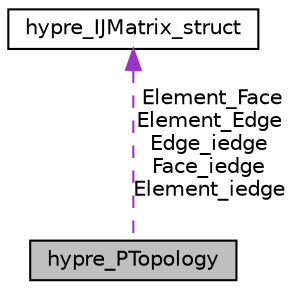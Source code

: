 digraph "hypre_PTopology"
{
 // LATEX_PDF_SIZE
  edge [fontname="Helvetica",fontsize="10",labelfontname="Helvetica",labelfontsize="10"];
  node [fontname="Helvetica",fontsize="10",shape=record];
  Node1 [label="hypre_PTopology",height=0.2,width=0.4,color="black", fillcolor="grey75", style="filled", fontcolor="black",tooltip=" "];
  Node2 -> Node1 [dir="back",color="darkorchid3",fontsize="10",style="dashed",label=" Element_Face\nElement_Edge\nEdge_iedge\nFace_iedge\nElement_iedge" ,fontname="Helvetica"];
  Node2 [label="hypre_IJMatrix_struct",height=0.2,width=0.4,color="black", fillcolor="white", style="filled",URL="$structhypre___i_j_matrix__struct.html",tooltip=" "];
}
